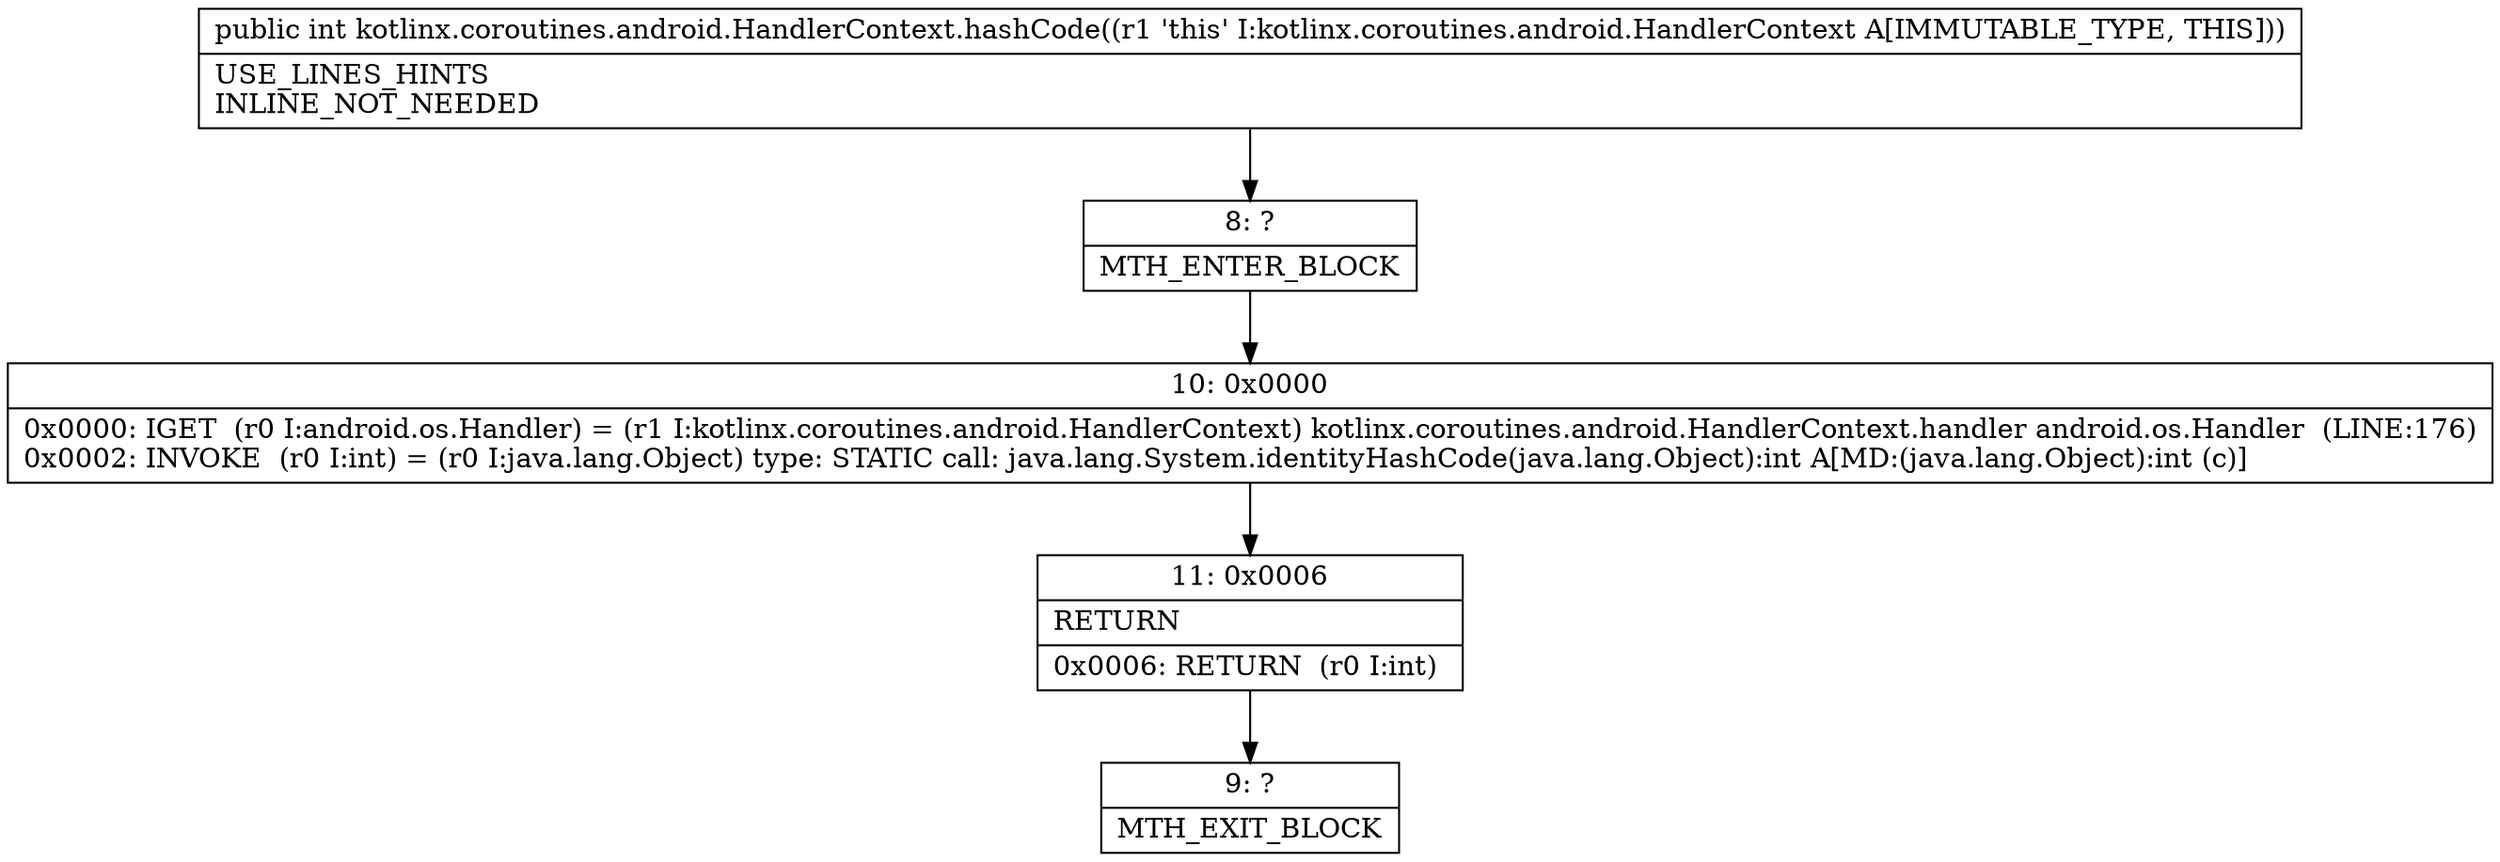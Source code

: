 digraph "CFG forkotlinx.coroutines.android.HandlerContext.hashCode()I" {
Node_8 [shape=record,label="{8\:\ ?|MTH_ENTER_BLOCK\l}"];
Node_10 [shape=record,label="{10\:\ 0x0000|0x0000: IGET  (r0 I:android.os.Handler) = (r1 I:kotlinx.coroutines.android.HandlerContext) kotlinx.coroutines.android.HandlerContext.handler android.os.Handler  (LINE:176)\l0x0002: INVOKE  (r0 I:int) = (r0 I:java.lang.Object) type: STATIC call: java.lang.System.identityHashCode(java.lang.Object):int A[MD:(java.lang.Object):int (c)]\l}"];
Node_11 [shape=record,label="{11\:\ 0x0006|RETURN\l|0x0006: RETURN  (r0 I:int) \l}"];
Node_9 [shape=record,label="{9\:\ ?|MTH_EXIT_BLOCK\l}"];
MethodNode[shape=record,label="{public int kotlinx.coroutines.android.HandlerContext.hashCode((r1 'this' I:kotlinx.coroutines.android.HandlerContext A[IMMUTABLE_TYPE, THIS]))  | USE_LINES_HINTS\lINLINE_NOT_NEEDED\l}"];
MethodNode -> Node_8;Node_8 -> Node_10;
Node_10 -> Node_11;
Node_11 -> Node_9;
}


